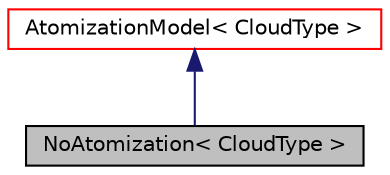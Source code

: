 digraph "NoAtomization&lt; CloudType &gt;"
{
  bgcolor="transparent";
  edge [fontname="Helvetica",fontsize="10",labelfontname="Helvetica",labelfontsize="10"];
  node [fontname="Helvetica",fontsize="10",shape=record];
  Node1 [label="NoAtomization\< CloudType \>",height=0.2,width=0.4,color="black", fillcolor="grey75", style="filled" fontcolor="black"];
  Node2 -> Node1 [dir="back",color="midnightblue",fontsize="10",style="solid",fontname="Helvetica"];
  Node2 [label="AtomizationModel\< CloudType \>",height=0.2,width=0.4,color="red",URL="$classFoam_1_1AtomizationModel.html",tooltip="Templated atomization model class. "];
}
